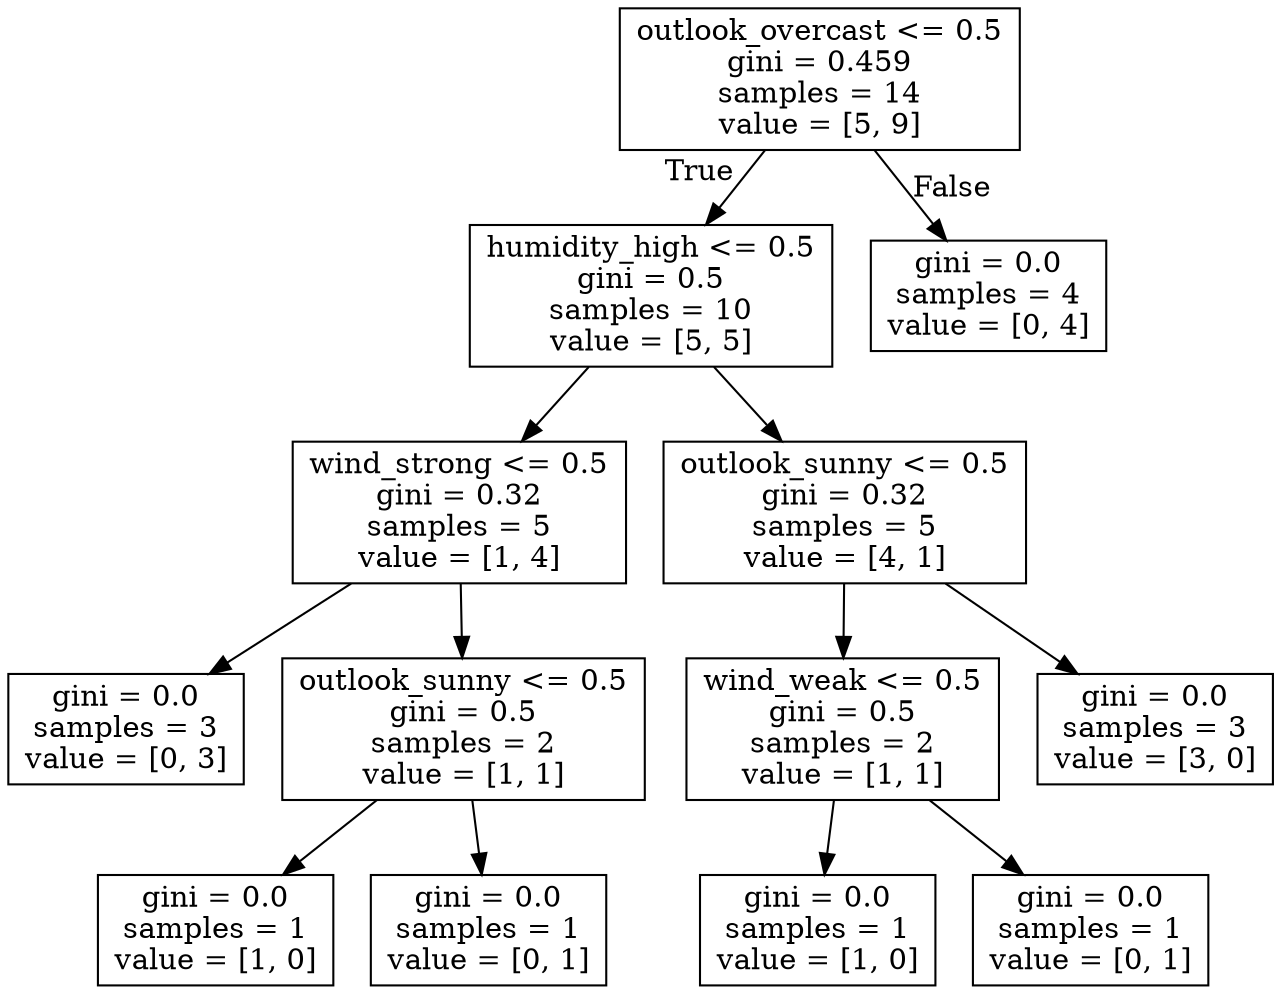 digraph Tree {
node [shape=box] ;
0 [label="outlook_overcast <= 0.5\ngini = 0.459\nsamples = 14\nvalue = [5, 9]"] ;
1 [label="humidity_high <= 0.5\ngini = 0.5\nsamples = 10\nvalue = [5, 5]"] ;
0 -> 1 [labeldistance=2.5, labelangle=45, headlabel="True"] ;
2 [label="wind_strong <= 0.5\ngini = 0.32\nsamples = 5\nvalue = [1, 4]"] ;
1 -> 2 ;
3 [label="gini = 0.0\nsamples = 3\nvalue = [0, 3]"] ;
2 -> 3 ;
4 [label="outlook_sunny <= 0.5\ngini = 0.5\nsamples = 2\nvalue = [1, 1]"] ;
2 -> 4 ;
5 [label="gini = 0.0\nsamples = 1\nvalue = [1, 0]"] ;
4 -> 5 ;
6 [label="gini = 0.0\nsamples = 1\nvalue = [0, 1]"] ;
4 -> 6 ;
7 [label="outlook_sunny <= 0.5\ngini = 0.32\nsamples = 5\nvalue = [4, 1]"] ;
1 -> 7 ;
8 [label="wind_weak <= 0.5\ngini = 0.5\nsamples = 2\nvalue = [1, 1]"] ;
7 -> 8 ;
9 [label="gini = 0.0\nsamples = 1\nvalue = [1, 0]"] ;
8 -> 9 ;
10 [label="gini = 0.0\nsamples = 1\nvalue = [0, 1]"] ;
8 -> 10 ;
11 [label="gini = 0.0\nsamples = 3\nvalue = [3, 0]"] ;
7 -> 11 ;
12 [label="gini = 0.0\nsamples = 4\nvalue = [0, 4]"] ;
0 -> 12 [labeldistance=2.5, labelangle=-45, headlabel="False"] ;
}